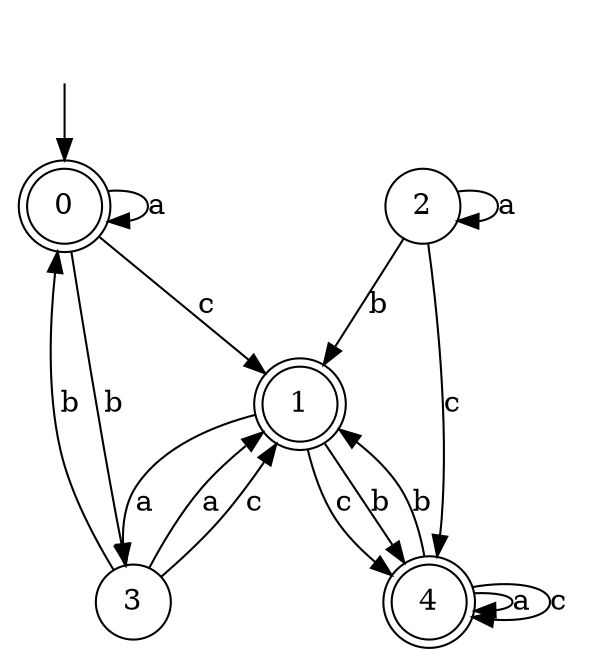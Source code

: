 digraph g {
__start [label=""shape=none]
	0[shape="doublecircle" label="0"]
	1[shape="doublecircle" label="1"]
	2[shape="circle" label="2"]
	3[shape="circle" label="3"]
	4[shape="doublecircle" label="4"]
__start -> 0
	0->0 [label="a"]
	0->1 [label="c"]
	0->3 [label="b"]
	1->3 [label="a"]
	1->4 [label="c"]
	1->4 [label="b"]
	2->2 [label="a"]
	2->4 [label="c"]
	2->1 [label="b"]
	3->1 [label="a"]
	3->1 [label="c"]
	3->0 [label="b"]
	4->4 [label="a"]
	4->4 [label="c"]
	4->1 [label="b"]
}